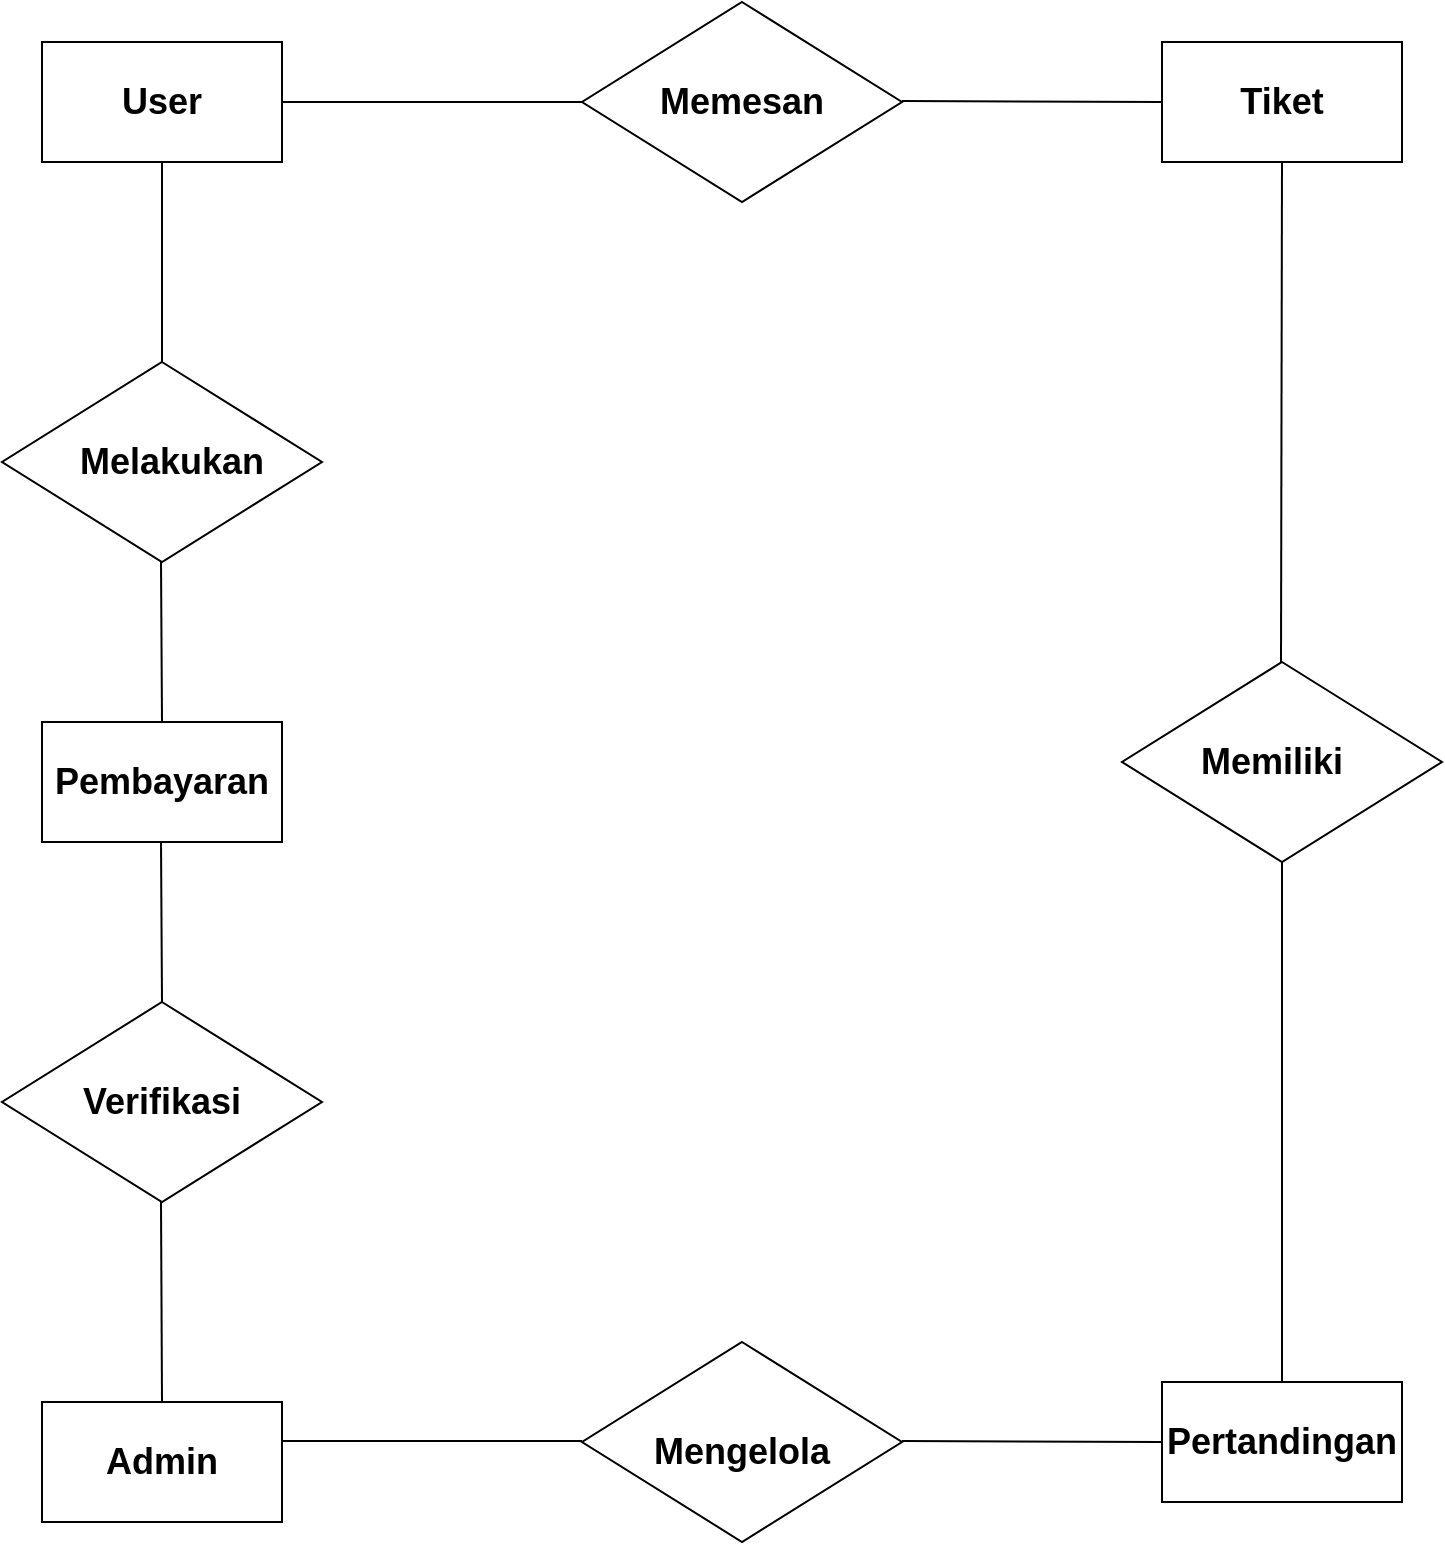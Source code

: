 <mxfile version="14.5.7" type="github">
  <diagram id="ODR3X1t5x1EfNsRjI4Ut" name="Page-1">
    <mxGraphModel dx="1019" dy="555" grid="1" gridSize="10" guides="1" tooltips="1" connect="1" arrows="1" fold="1" page="1" pageScale="1" pageWidth="827" pageHeight="1169" math="0" shadow="0">
      <root>
        <mxCell id="0" />
        <mxCell id="1" parent="0" />
        <mxCell id="uKTWcdBBId3GiLFlyGbz-2" value="" style="rounded=0;whiteSpace=wrap;html=1;" vertex="1" parent="1">
          <mxGeometry x="80" y="40" width="120" height="60" as="geometry" />
        </mxCell>
        <mxCell id="uKTWcdBBId3GiLFlyGbz-3" value="" style="rhombus;whiteSpace=wrap;html=1;" vertex="1" parent="1">
          <mxGeometry x="350" y="20" width="160" height="100" as="geometry" />
        </mxCell>
        <mxCell id="uKTWcdBBId3GiLFlyGbz-4" value="" style="rounded=0;whiteSpace=wrap;html=1;" vertex="1" parent="1">
          <mxGeometry x="640" y="40" width="120" height="60" as="geometry" />
        </mxCell>
        <mxCell id="uKTWcdBBId3GiLFlyGbz-5" value="" style="rhombus;whiteSpace=wrap;html=1;" vertex="1" parent="1">
          <mxGeometry x="60" y="200" width="160" height="100" as="geometry" />
        </mxCell>
        <mxCell id="uKTWcdBBId3GiLFlyGbz-6" value="" style="rhombus;whiteSpace=wrap;html=1;" vertex="1" parent="1">
          <mxGeometry x="620" y="350" width="160" height="100" as="geometry" />
        </mxCell>
        <mxCell id="uKTWcdBBId3GiLFlyGbz-7" value="" style="rounded=0;whiteSpace=wrap;html=1;" vertex="1" parent="1">
          <mxGeometry x="80" y="380" width="120" height="60" as="geometry" />
        </mxCell>
        <mxCell id="uKTWcdBBId3GiLFlyGbz-8" value="" style="rhombus;whiteSpace=wrap;html=1;" vertex="1" parent="1">
          <mxGeometry x="60" y="520" width="160" height="100" as="geometry" />
        </mxCell>
        <mxCell id="uKTWcdBBId3GiLFlyGbz-9" value="" style="rounded=0;whiteSpace=wrap;html=1;" vertex="1" parent="1">
          <mxGeometry x="80" y="720" width="120" height="60" as="geometry" />
        </mxCell>
        <mxCell id="uKTWcdBBId3GiLFlyGbz-10" value="" style="rhombus;whiteSpace=wrap;html=1;" vertex="1" parent="1">
          <mxGeometry x="350" y="690" width="160" height="100" as="geometry" />
        </mxCell>
        <mxCell id="uKTWcdBBId3GiLFlyGbz-11" value="" style="rounded=0;whiteSpace=wrap;html=1;" vertex="1" parent="1">
          <mxGeometry x="640" y="710" width="120" height="60" as="geometry" />
        </mxCell>
        <mxCell id="uKTWcdBBId3GiLFlyGbz-12" value="" style="endArrow=none;html=1;entryX=0.5;entryY=1;entryDx=0;entryDy=0;" edge="1" parent="1" source="uKTWcdBBId3GiLFlyGbz-5" target="uKTWcdBBId3GiLFlyGbz-2">
          <mxGeometry width="50" height="50" relative="1" as="geometry">
            <mxPoint x="390" y="350" as="sourcePoint" />
            <mxPoint x="440" y="300" as="targetPoint" />
          </mxGeometry>
        </mxCell>
        <mxCell id="uKTWcdBBId3GiLFlyGbz-13" value="" style="endArrow=none;html=1;entryX=0.5;entryY=1;entryDx=0;entryDy=0;" edge="1" parent="1">
          <mxGeometry width="50" height="50" relative="1" as="geometry">
            <mxPoint x="140" y="520" as="sourcePoint" />
            <mxPoint x="139.5" y="440" as="targetPoint" />
          </mxGeometry>
        </mxCell>
        <mxCell id="uKTWcdBBId3GiLFlyGbz-14" value="" style="endArrow=none;html=1;entryX=0.5;entryY=1;entryDx=0;entryDy=0;exitX=0.5;exitY=0;exitDx=0;exitDy=0;" edge="1" parent="1" source="uKTWcdBBId3GiLFlyGbz-7">
          <mxGeometry width="50" height="50" relative="1" as="geometry">
            <mxPoint x="139.5" y="400" as="sourcePoint" />
            <mxPoint x="139.5" y="300" as="targetPoint" />
          </mxGeometry>
        </mxCell>
        <mxCell id="uKTWcdBBId3GiLFlyGbz-15" value="" style="endArrow=none;html=1;entryX=0.5;entryY=1;entryDx=0;entryDy=0;exitX=0.5;exitY=0;exitDx=0;exitDy=0;" edge="1" parent="1" source="uKTWcdBBId3GiLFlyGbz-9">
          <mxGeometry width="50" height="50" relative="1" as="geometry">
            <mxPoint x="140" y="700" as="sourcePoint" />
            <mxPoint x="139.5" y="620" as="targetPoint" />
          </mxGeometry>
        </mxCell>
        <mxCell id="uKTWcdBBId3GiLFlyGbz-16" value="" style="endArrow=none;html=1;entryX=0.5;entryY=1;entryDx=0;entryDy=0;exitX=0.5;exitY=0;exitDx=0;exitDy=0;" edge="1" parent="1" target="uKTWcdBBId3GiLFlyGbz-6">
          <mxGeometry width="50" height="50" relative="1" as="geometry">
            <mxPoint x="700" y="710" as="sourcePoint" />
            <mxPoint x="699.5" y="610" as="targetPoint" />
          </mxGeometry>
        </mxCell>
        <mxCell id="uKTWcdBBId3GiLFlyGbz-17" value="" style="endArrow=none;html=1;exitX=0.5;exitY=0;exitDx=0;exitDy=0;" edge="1" parent="1">
          <mxGeometry width="50" height="50" relative="1" as="geometry">
            <mxPoint x="699.5" y="350" as="sourcePoint" />
            <mxPoint x="700" y="100" as="targetPoint" />
          </mxGeometry>
        </mxCell>
        <mxCell id="uKTWcdBBId3GiLFlyGbz-18" value="" style="endArrow=none;html=1;entryX=0;entryY=0.5;entryDx=0;entryDy=0;exitX=1;exitY=0.5;exitDx=0;exitDy=0;" edge="1" parent="1" source="uKTWcdBBId3GiLFlyGbz-2" target="uKTWcdBBId3GiLFlyGbz-3">
          <mxGeometry width="50" height="50" relative="1" as="geometry">
            <mxPoint x="210" y="70" as="sourcePoint" />
            <mxPoint x="150" y="110" as="targetPoint" />
          </mxGeometry>
        </mxCell>
        <mxCell id="uKTWcdBBId3GiLFlyGbz-19" value="" style="endArrow=none;html=1;entryX=0;entryY=0.5;entryDx=0;entryDy=0;" edge="1" parent="1" target="uKTWcdBBId3GiLFlyGbz-4">
          <mxGeometry width="50" height="50" relative="1" as="geometry">
            <mxPoint x="510" y="69.5" as="sourcePoint" />
            <mxPoint x="630" y="70" as="targetPoint" />
          </mxGeometry>
        </mxCell>
        <mxCell id="uKTWcdBBId3GiLFlyGbz-20" value="" style="endArrow=none;html=1;entryX=0;entryY=0.5;entryDx=0;entryDy=0;exitX=1;exitY=0.5;exitDx=0;exitDy=0;" edge="1" parent="1">
          <mxGeometry width="50" height="50" relative="1" as="geometry">
            <mxPoint x="200" y="739.5" as="sourcePoint" />
            <mxPoint x="350" y="739.5" as="targetPoint" />
          </mxGeometry>
        </mxCell>
        <mxCell id="uKTWcdBBId3GiLFlyGbz-21" value="" style="endArrow=none;html=1;exitX=1;exitY=0.5;exitDx=0;exitDy=0;" edge="1" parent="1">
          <mxGeometry width="50" height="50" relative="1" as="geometry">
            <mxPoint x="510" y="739.5" as="sourcePoint" />
            <mxPoint x="640" y="740" as="targetPoint" />
          </mxGeometry>
        </mxCell>
        <mxCell id="uKTWcdBBId3GiLFlyGbz-22" value="User" style="text;html=1;strokeColor=none;fillColor=none;align=center;verticalAlign=middle;whiteSpace=wrap;rounded=0;fontStyle=1;fontSize=18;" vertex="1" parent="1">
          <mxGeometry x="85" y="45" width="110" height="50" as="geometry" />
        </mxCell>
        <mxCell id="uKTWcdBBId3GiLFlyGbz-23" value="Memiliki" style="text;html=1;strokeColor=none;fillColor=none;align=center;verticalAlign=middle;whiteSpace=wrap;rounded=0;fontSize=18;fontStyle=1" vertex="1" parent="1">
          <mxGeometry x="640" y="375" width="110" height="50" as="geometry" />
        </mxCell>
        <mxCell id="uKTWcdBBId3GiLFlyGbz-24" value="Pembayaran" style="text;html=1;strokeColor=none;fillColor=none;align=center;verticalAlign=middle;whiteSpace=wrap;rounded=0;fontStyle=1;fontSize=18;" vertex="1" parent="1">
          <mxGeometry x="85" y="385" width="110" height="50" as="geometry" />
        </mxCell>
        <mxCell id="uKTWcdBBId3GiLFlyGbz-25" value="Melakukan" style="text;html=1;strokeColor=none;fillColor=none;align=center;verticalAlign=middle;whiteSpace=wrap;rounded=0;fontSize=18;fontStyle=1" vertex="1" parent="1">
          <mxGeometry x="90" y="225" width="110" height="50" as="geometry" />
        </mxCell>
        <mxCell id="uKTWcdBBId3GiLFlyGbz-26" value="Tiket" style="text;html=1;strokeColor=none;fillColor=none;align=center;verticalAlign=middle;whiteSpace=wrap;rounded=0;fontSize=18;fontStyle=1" vertex="1" parent="1">
          <mxGeometry x="645" y="45" width="110" height="50" as="geometry" />
        </mxCell>
        <mxCell id="uKTWcdBBId3GiLFlyGbz-27" value="Memesan" style="text;html=1;strokeColor=none;fillColor=none;align=center;verticalAlign=middle;whiteSpace=wrap;rounded=0;fontSize=18;fontStyle=1" vertex="1" parent="1">
          <mxGeometry x="375" y="45" width="110" height="50" as="geometry" />
        </mxCell>
        <mxCell id="uKTWcdBBId3GiLFlyGbz-28" value="Pertandingan" style="text;html=1;strokeColor=none;fillColor=none;align=center;verticalAlign=middle;whiteSpace=wrap;rounded=0;fontSize=18;fontStyle=1" vertex="1" parent="1">
          <mxGeometry x="645" y="715" width="110" height="50" as="geometry" />
        </mxCell>
        <mxCell id="uKTWcdBBId3GiLFlyGbz-29" value="Mengelola" style="text;html=1;strokeColor=none;fillColor=none;align=center;verticalAlign=middle;whiteSpace=wrap;rounded=0;fontSize=18;fontStyle=1" vertex="1" parent="1">
          <mxGeometry x="375" y="720" width="110" height="50" as="geometry" />
        </mxCell>
        <mxCell id="uKTWcdBBId3GiLFlyGbz-30" value="Admin" style="text;html=1;strokeColor=none;fillColor=none;align=center;verticalAlign=middle;whiteSpace=wrap;rounded=0;fontSize=18;fontStyle=1" vertex="1" parent="1">
          <mxGeometry x="85" y="725" width="110" height="50" as="geometry" />
        </mxCell>
        <mxCell id="uKTWcdBBId3GiLFlyGbz-31" value="Verifikasi" style="text;html=1;strokeColor=none;fillColor=none;align=center;verticalAlign=middle;whiteSpace=wrap;rounded=0;fontSize=18;fontStyle=1" vertex="1" parent="1">
          <mxGeometry x="85" y="545" width="110" height="50" as="geometry" />
        </mxCell>
      </root>
    </mxGraphModel>
  </diagram>
</mxfile>
